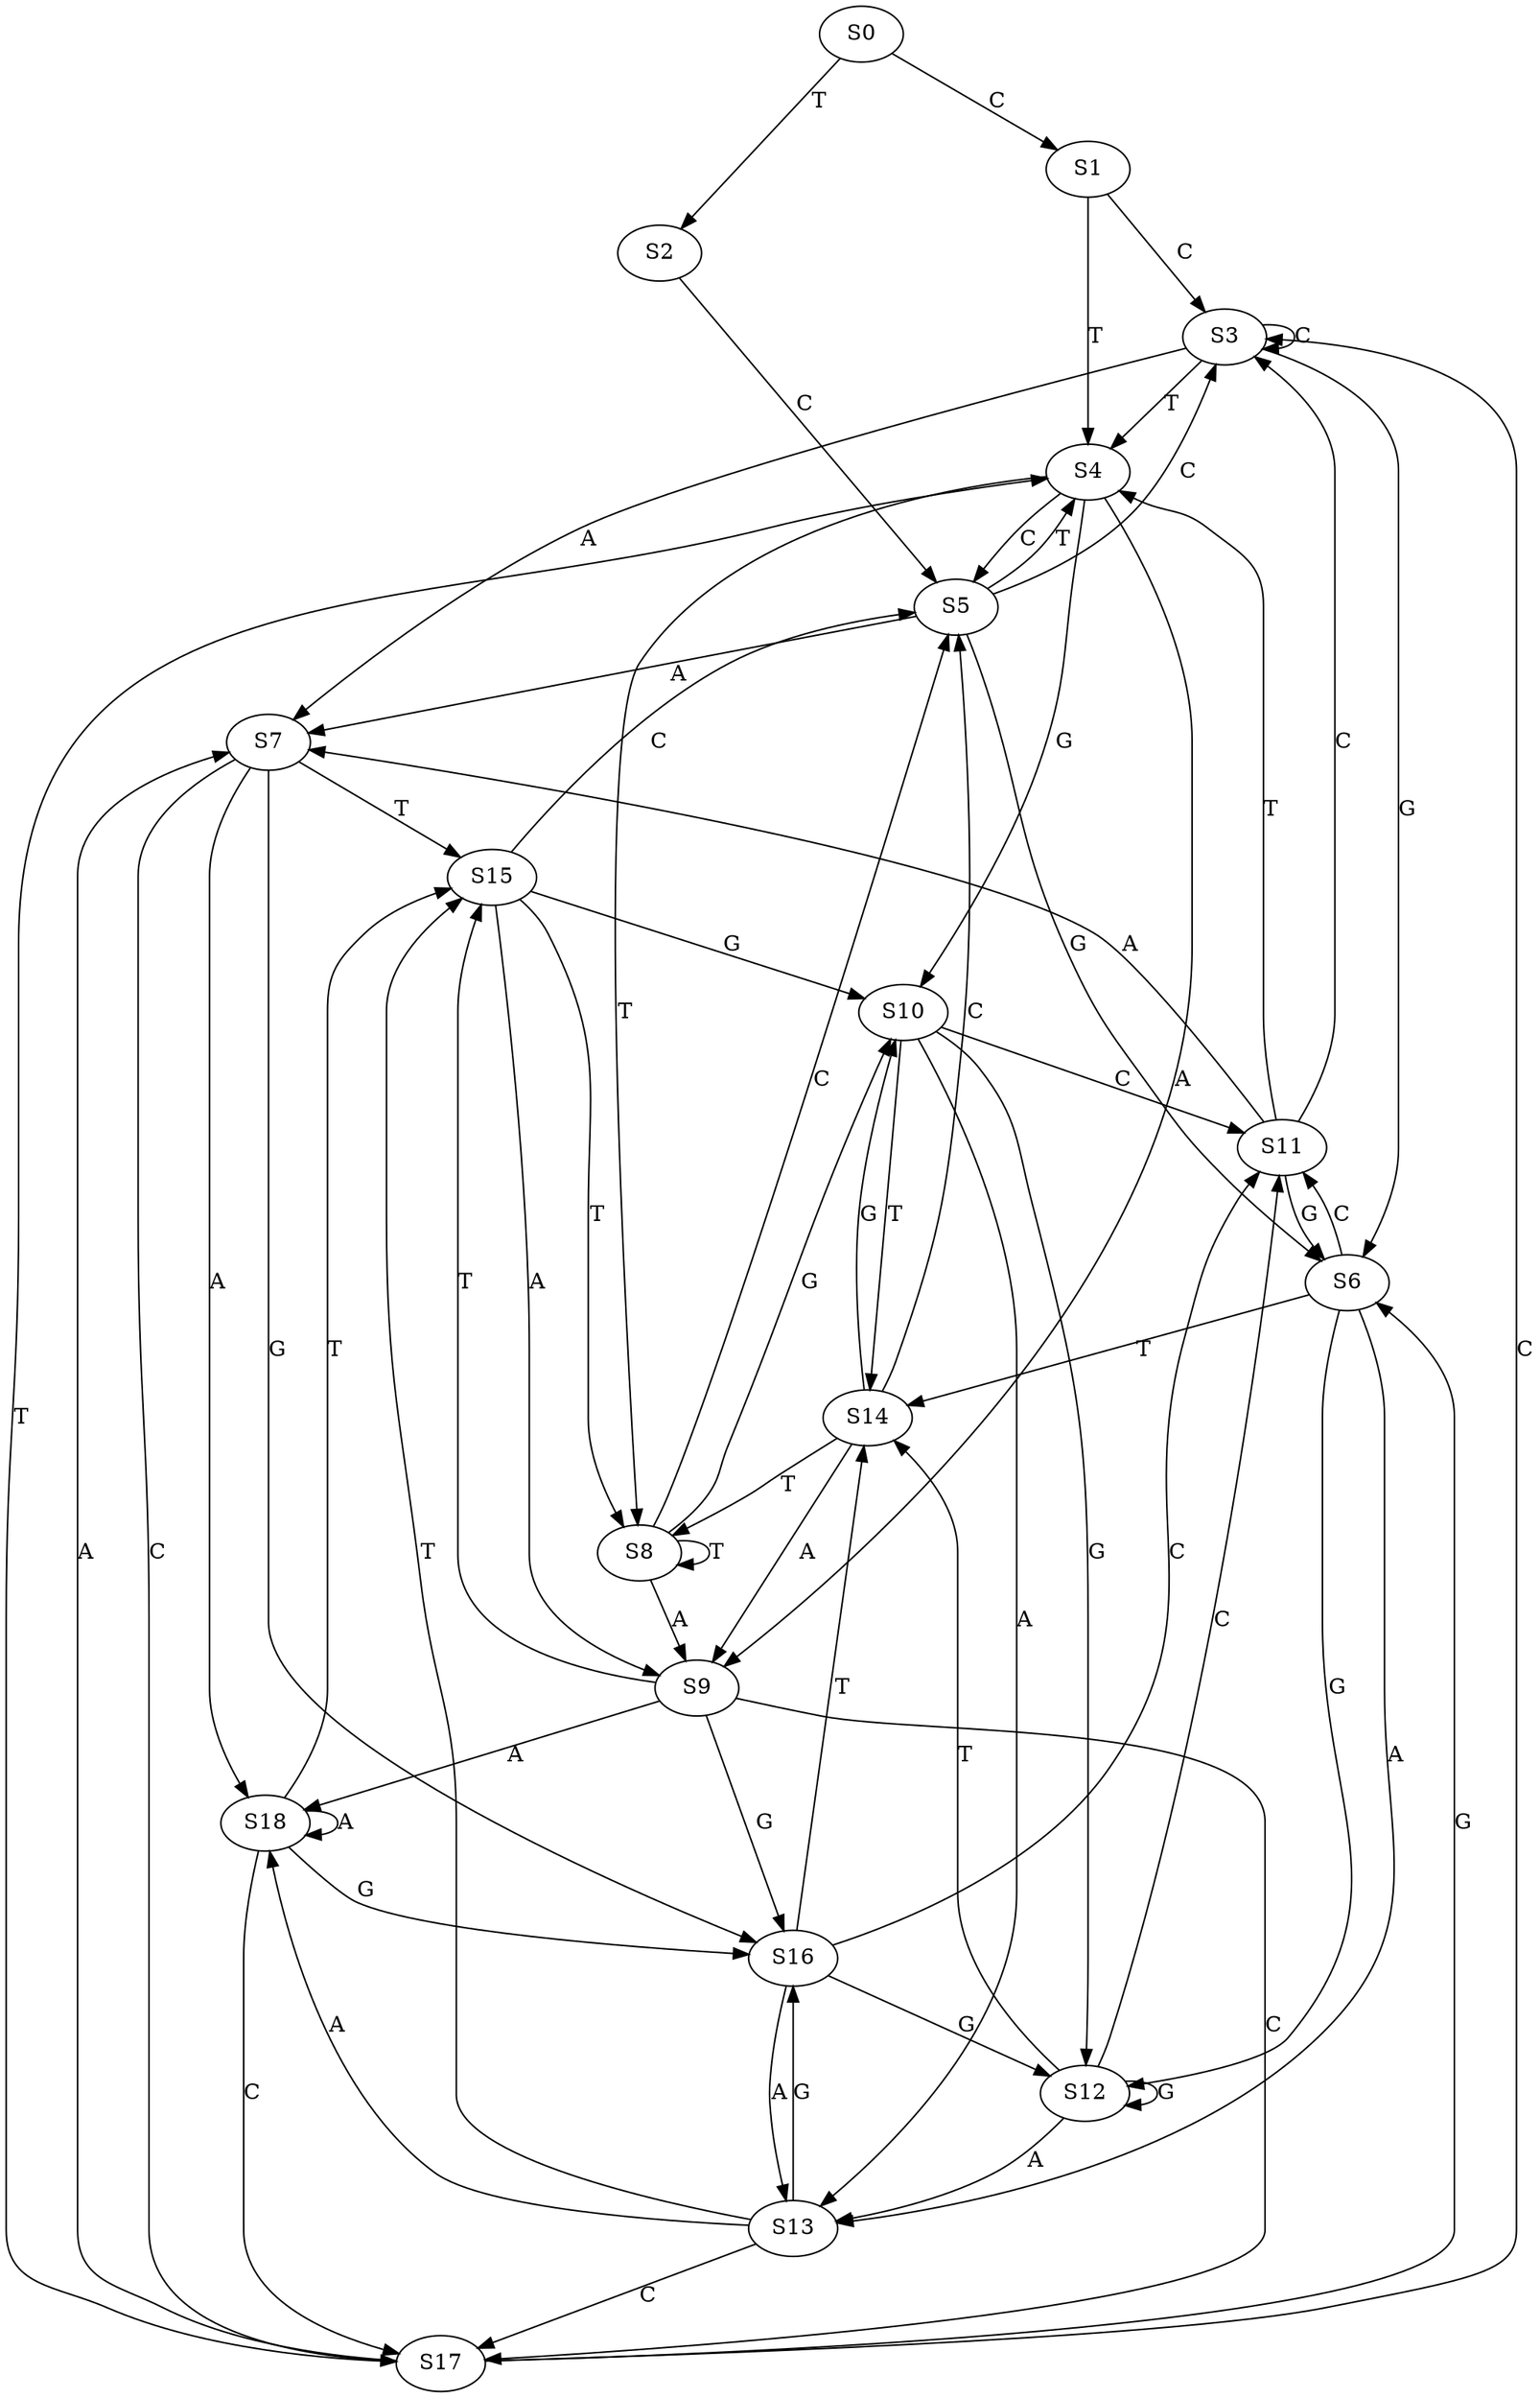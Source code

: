 strict digraph  {
	S0 -> S1 [ label = C ];
	S0 -> S2 [ label = T ];
	S1 -> S3 [ label = C ];
	S1 -> S4 [ label = T ];
	S2 -> S5 [ label = C ];
	S3 -> S6 [ label = G ];
	S3 -> S7 [ label = A ];
	S3 -> S4 [ label = T ];
	S3 -> S3 [ label = C ];
	S4 -> S8 [ label = T ];
	S4 -> S9 [ label = A ];
	S4 -> S10 [ label = G ];
	S4 -> S5 [ label = C ];
	S5 -> S4 [ label = T ];
	S5 -> S3 [ label = C ];
	S5 -> S6 [ label = G ];
	S5 -> S7 [ label = A ];
	S6 -> S11 [ label = C ];
	S6 -> S12 [ label = G ];
	S6 -> S13 [ label = A ];
	S6 -> S14 [ label = T ];
	S7 -> S15 [ label = T ];
	S7 -> S16 [ label = G ];
	S7 -> S17 [ label = C ];
	S7 -> S18 [ label = A ];
	S8 -> S10 [ label = G ];
	S8 -> S5 [ label = C ];
	S8 -> S8 [ label = T ];
	S8 -> S9 [ label = A ];
	S9 -> S17 [ label = C ];
	S9 -> S16 [ label = G ];
	S9 -> S18 [ label = A ];
	S9 -> S15 [ label = T ];
	S10 -> S11 [ label = C ];
	S10 -> S12 [ label = G ];
	S10 -> S14 [ label = T ];
	S10 -> S13 [ label = A ];
	S11 -> S3 [ label = C ];
	S11 -> S7 [ label = A ];
	S11 -> S4 [ label = T ];
	S11 -> S6 [ label = G ];
	S12 -> S13 [ label = A ];
	S12 -> S14 [ label = T ];
	S12 -> S11 [ label = C ];
	S12 -> S12 [ label = G ];
	S13 -> S17 [ label = C ];
	S13 -> S16 [ label = G ];
	S13 -> S15 [ label = T ];
	S13 -> S18 [ label = A ];
	S14 -> S10 [ label = G ];
	S14 -> S5 [ label = C ];
	S14 -> S8 [ label = T ];
	S14 -> S9 [ label = A ];
	S15 -> S5 [ label = C ];
	S15 -> S10 [ label = G ];
	S15 -> S8 [ label = T ];
	S15 -> S9 [ label = A ];
	S16 -> S12 [ label = G ];
	S16 -> S13 [ label = A ];
	S16 -> S11 [ label = C ];
	S16 -> S14 [ label = T ];
	S17 -> S6 [ label = G ];
	S17 -> S7 [ label = A ];
	S17 -> S3 [ label = C ];
	S17 -> S4 [ label = T ];
	S18 -> S16 [ label = G ];
	S18 -> S17 [ label = C ];
	S18 -> S15 [ label = T ];
	S18 -> S18 [ label = A ];
}
